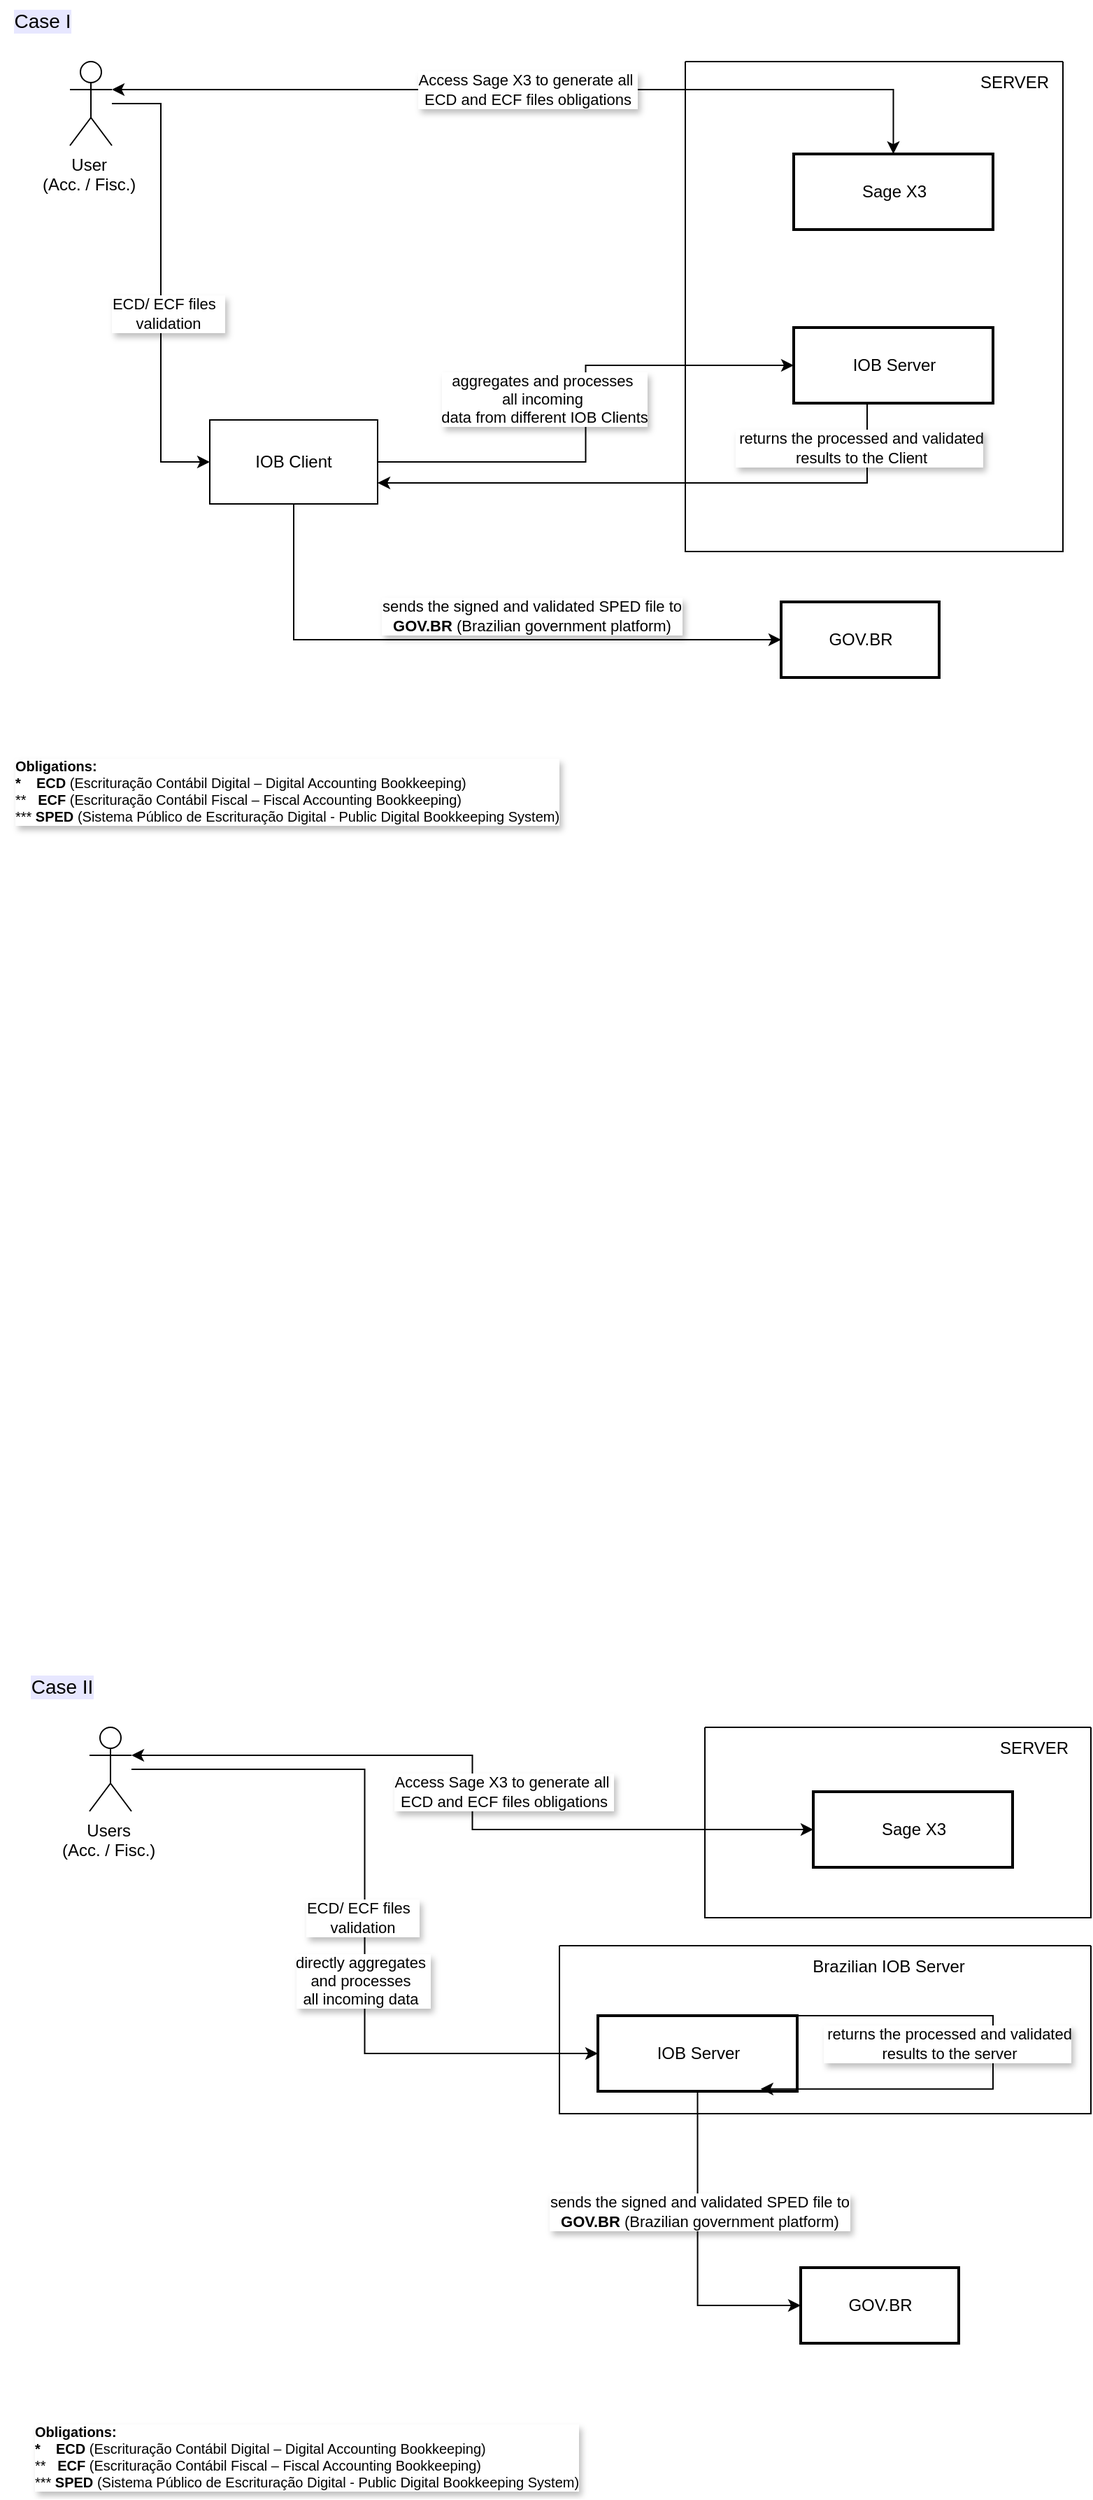 <mxfile version="26.2.14">
  <diagram name="Página-1" id="k6gE_lqXu5SQHlqSskun">
    <mxGraphModel dx="1042" dy="588" grid="1" gridSize="10" guides="1" tooltips="1" connect="1" arrows="1" fold="1" page="1" pageScale="1" pageWidth="827" pageHeight="1169" math="0" shadow="0">
      <root>
        <mxCell id="0" />
        <mxCell id="1" parent="0" />
        <mxCell id="1Z_Db7fVH4fadPyimnko-30" style="edgeStyle=orthogonalEdgeStyle;rounded=0;orthogonalLoop=1;jettySize=auto;html=1;entryX=0;entryY=0.5;entryDx=0;entryDy=0;" edge="1" parent="1" source="1Z_Db7fVH4fadPyimnko-20" target="1Z_Db7fVH4fadPyimnko-29">
          <mxGeometry relative="1" as="geometry" />
        </mxCell>
        <mxCell id="1Z_Db7fVH4fadPyimnko-31" value="&lt;div&gt;ECD/ ECF files&amp;nbsp;&amp;nbsp;&lt;/div&gt;&lt;div&gt;validation&lt;/div&gt;" style="edgeLabel;html=1;align=center;verticalAlign=middle;resizable=0;points=[];textShadow=1;" vertex="1" connectable="0" parent="1Z_Db7fVH4fadPyimnko-30">
          <mxGeometry x="-0.345" y="-4" relative="1" as="geometry">
            <mxPoint x="9" y="78" as="offset" />
          </mxGeometry>
        </mxCell>
        <mxCell id="6" value="GOV.BR" style="whiteSpace=wrap;strokeWidth=2;" parent="1" vertex="1">
          <mxGeometry x="578.5" y="430" width="113" height="54" as="geometry" />
        </mxCell>
        <mxCell id="7" value="" style="whiteSpace=wrap;strokeWidth=2;" parent="1" vertex="1">
          <mxGeometry x="242" y="400" as="geometry" />
        </mxCell>
        <mxCell id="8" value="" style="whiteSpace=wrap;strokeWidth=2;" parent="1" vertex="1">
          <mxGeometry x="355" y="508" as="geometry" />
        </mxCell>
        <mxCell id="1Z_Db7fVH4fadPyimnko-23" style="edgeStyle=orthogonalEdgeStyle;rounded=0;orthogonalLoop=1;jettySize=auto;html=1;exitX=1;exitY=0.333;exitDx=0;exitDy=0;exitPerimeter=0;startArrow=classic;startFill=1;" edge="1" parent="1" source="1Z_Db7fVH4fadPyimnko-20" target="3">
          <mxGeometry relative="1" as="geometry" />
        </mxCell>
        <mxCell id="1Z_Db7fVH4fadPyimnko-24" value="Access Sage X3 to generate all&amp;nbsp;&lt;div&gt;ECD and ECF files obligations&lt;/div&gt;" style="edgeLabel;html=1;align=center;verticalAlign=middle;resizable=0;points=[];textShadow=1;" vertex="1" connectable="0" parent="1Z_Db7fVH4fadPyimnko-23">
          <mxGeometry x="-0.005" y="-2" relative="1" as="geometry">
            <mxPoint x="-4" y="-2" as="offset" />
          </mxGeometry>
        </mxCell>
        <mxCell id="1Z_Db7fVH4fadPyimnko-20" value="User&amp;nbsp;&lt;div&gt;(Acc. / Fisc.)&lt;span style=&quot;background-color: transparent; color: light-dark(rgb(0, 0, 0), rgb(255, 255, 255));&quot;&gt;&amp;nbsp;&lt;/span&gt;&lt;/div&gt;" style="shape=umlActor;verticalLabelPosition=bottom;verticalAlign=top;html=1;outlineConnect=0;" vertex="1" parent="1">
          <mxGeometry x="70" y="44" width="30" height="60" as="geometry" />
        </mxCell>
        <mxCell id="1Z_Db7fVH4fadPyimnko-28" value="&lt;div style=&quot;text-align: left;&quot;&gt;&lt;b style=&quot;color: light-dark(rgb(0, 0, 0), rgb(255, 255, 255));&quot;&gt;Obligations:&amp;nbsp;&lt;/b&gt;&lt;/div&gt;&lt;div style=&quot;text-align: left;&quot;&gt;&lt;b style=&quot;color: light-dark(rgb(0, 0, 0), rgb(255, 255, 255));&quot;&gt;*&amp;nbsp; &amp;nbsp; ECD&lt;/b&gt;&lt;span style=&quot;color: light-dark(rgb(0, 0, 0), rgb(255, 255, 255));&quot;&gt; (Escrituração Contábil Digital – Digital Accounting Bookkeeping&lt;/span&gt;&lt;span style=&quot;color: light-dark(rgb(0, 0, 0), rgb(255, 255, 255));&quot;&gt;)&lt;/span&gt;&lt;/div&gt;&lt;div style=&quot;text-align: left;&quot;&gt;&lt;span style=&quot;color: light-dark(rgb(0, 0, 0), rgb(255, 255, 255));&quot;&gt;**&amp;nbsp; &amp;nbsp;&lt;/span&gt;&lt;strong data-start=&quot;501&quot; data-end=&quot;508&quot; style=&quot;color: light-dark(rgb(0, 0, 0), rgb(255, 255, 255));&quot;&gt;ECF&lt;/strong&gt;&lt;span style=&quot;color: light-dark(rgb(0, 0, 0), rgb(255, 255, 255));&quot;&gt; (Escrituração Contábil Fiscal – Fiscal Accounting Bookkeeping)&lt;/span&gt;&lt;/div&gt;&lt;div style=&quot;text-align: left;&quot;&gt;&lt;span style=&quot;color: light-dark(rgb(0, 0, 0), rgb(255, 255, 255));&quot;&gt;***&amp;nbsp;&lt;b&gt;SPED &lt;/b&gt;(Sistema Público de Escrituração Digital -&amp;nbsp;&lt;/span&gt;&lt;span style=&quot;text-align: center;&quot;&gt;Public Digital Bookkeeping System)&lt;/span&gt;&lt;/div&gt;" style="text;html=1;align=center;verticalAlign=middle;resizable=0;points=[];autosize=1;strokeColor=none;fillColor=none;fontSize=10;labelBorderColor=none;textShadow=1;labelBackgroundColor=default;" vertex="1" parent="1">
          <mxGeometry x="20" y="535" width="410" height="60" as="geometry" />
        </mxCell>
        <mxCell id="1Z_Db7fVH4fadPyimnko-34" style="edgeStyle=orthogonalEdgeStyle;rounded=0;orthogonalLoop=1;jettySize=auto;html=1;entryX=0;entryY=0.5;entryDx=0;entryDy=0;startArrow=none;startFill=0;" edge="1" parent="1" source="1Z_Db7fVH4fadPyimnko-29" target="5">
          <mxGeometry relative="1" as="geometry" />
        </mxCell>
        <mxCell id="1Z_Db7fVH4fadPyimnko-43" value="&lt;div&gt;sends the signed and validated SPED file to&lt;/div&gt;&lt;div&gt;&lt;b&gt;GOV.BR &lt;/b&gt;(Brazilian government platform)&lt;/div&gt;" style="edgeStyle=orthogonalEdgeStyle;rounded=0;orthogonalLoop=1;jettySize=auto;html=1;exitX=0.5;exitY=1;exitDx=0;exitDy=0;entryX=0;entryY=0.5;entryDx=0;entryDy=0;labelBorderColor=none;textShadow=1;" edge="1" parent="1" source="1Z_Db7fVH4fadPyimnko-29" target="6">
          <mxGeometry x="0.199" y="17" relative="1" as="geometry">
            <mxPoint as="offset" />
          </mxGeometry>
        </mxCell>
        <mxCell id="1Z_Db7fVH4fadPyimnko-29" value="IOB Client" style="rounded=0;whiteSpace=wrap;html=1;" vertex="1" parent="1">
          <mxGeometry x="170" y="300" width="120" height="60" as="geometry" />
        </mxCell>
        <mxCell id="1Z_Db7fVH4fadPyimnko-32" value="" style="swimlane;startSize=0;" vertex="1" parent="1">
          <mxGeometry x="510" y="44" width="270" height="350" as="geometry" />
        </mxCell>
        <mxCell id="3" value="Sage X3" style="whiteSpace=wrap;strokeWidth=2;" parent="1Z_Db7fVH4fadPyimnko-32" vertex="1">
          <mxGeometry x="77.5" y="66" width="142.5" height="54" as="geometry" />
        </mxCell>
        <mxCell id="5" value="IOB Server" style="whiteSpace=wrap;strokeWidth=2;" parent="1Z_Db7fVH4fadPyimnko-32" vertex="1">
          <mxGeometry x="77.5" y="190" width="142.5" height="54" as="geometry" />
        </mxCell>
        <mxCell id="1Z_Db7fVH4fadPyimnko-35" value="SERVER" style="text;html=1;align=center;verticalAlign=middle;resizable=0;points=[];autosize=1;strokeColor=none;fillColor=none;" vertex="1" parent="1Z_Db7fVH4fadPyimnko-32">
          <mxGeometry x="200" width="70" height="30" as="geometry" />
        </mxCell>
        <mxCell id="1Z_Db7fVH4fadPyimnko-36" value="aggregates and processes&amp;nbsp;&lt;div&gt;all incoming&amp;nbsp;&lt;/div&gt;&lt;div&gt;data from different IOB Clients&lt;/div&gt;" style="edgeLabel;html=1;align=center;verticalAlign=middle;resizable=0;points=[];textShadow=1;" vertex="1" connectable="0" parent="1">
          <mxGeometry x="430" y="320" as="geometry">
            <mxPoint x="-21" y="-35" as="offset" />
          </mxGeometry>
        </mxCell>
        <mxCell id="1Z_Db7fVH4fadPyimnko-38" style="edgeStyle=orthogonalEdgeStyle;rounded=0;orthogonalLoop=1;jettySize=auto;html=1;entryX=1;entryY=0.75;entryDx=0;entryDy=0;" edge="1" parent="1" source="5" target="1Z_Db7fVH4fadPyimnko-29">
          <mxGeometry relative="1" as="geometry">
            <mxPoint x="290" y="400" as="targetPoint" />
            <Array as="points">
              <mxPoint x="640" y="345" />
            </Array>
          </mxGeometry>
        </mxCell>
        <mxCell id="1Z_Db7fVH4fadPyimnko-39" value="&amp;nbsp;returns the processed and validated&lt;div&gt;&amp;nbsp;results to the &lt;span data-end=&quot;915&quot; data-start=&quot;901&quot;&gt;Client&lt;/span&gt;&lt;/div&gt;" style="edgeLabel;html=1;align=center;verticalAlign=middle;resizable=0;points=[];textShadow=1;" vertex="1" connectable="0" parent="1Z_Db7fVH4fadPyimnko-38">
          <mxGeometry x="-0.085" y="4" relative="1" as="geometry">
            <mxPoint x="123" y="-29" as="offset" />
          </mxGeometry>
        </mxCell>
        <mxCell id="1Z_Db7fVH4fadPyimnko-44" value="Case I" style="text;html=1;align=center;verticalAlign=middle;resizable=0;points=[];autosize=1;strokeColor=none;fillColor=none;labelBorderColor=none;fontSize=14;labelBackgroundColor=#E7E7FF;" vertex="1" parent="1">
          <mxGeometry x="20" width="60" height="30" as="geometry" />
        </mxCell>
        <mxCell id="1Z_Db7fVH4fadPyimnko-45" style="edgeStyle=orthogonalEdgeStyle;rounded=0;orthogonalLoop=1;jettySize=auto;html=1;entryX=0;entryY=0.5;entryDx=0;entryDy=0;" edge="1" parent="1" source="1Z_Db7fVH4fadPyimnko-52" target="1Z_Db7fVH4fadPyimnko-59">
          <mxGeometry relative="1" as="geometry">
            <mxPoint x="184" y="1520" as="targetPoint" />
          </mxGeometry>
        </mxCell>
        <mxCell id="1Z_Db7fVH4fadPyimnko-46" value="&lt;div&gt;ECD/ ECF files&amp;nbsp;&amp;nbsp;&lt;/div&gt;&lt;div&gt;validation&lt;/div&gt;" style="edgeLabel;html=1;align=center;verticalAlign=middle;resizable=0;points=[];textShadow=1;" vertex="1" connectable="0" parent="1Z_Db7fVH4fadPyimnko-45">
          <mxGeometry x="-0.345" y="-4" relative="1" as="geometry">
            <mxPoint x="2" y="97" as="offset" />
          </mxGeometry>
        </mxCell>
        <mxCell id="1Z_Db7fVH4fadPyimnko-47" value="GOV.BR" style="whiteSpace=wrap;strokeWidth=2;" vertex="1" parent="1">
          <mxGeometry x="592.5" y="1620" width="113" height="54" as="geometry" />
        </mxCell>
        <mxCell id="1Z_Db7fVH4fadPyimnko-48" value="" style="whiteSpace=wrap;strokeWidth=2;" vertex="1" parent="1">
          <mxGeometry x="256" y="1590" as="geometry" />
        </mxCell>
        <mxCell id="1Z_Db7fVH4fadPyimnko-49" value="" style="whiteSpace=wrap;strokeWidth=2;" vertex="1" parent="1">
          <mxGeometry x="369" y="1698" as="geometry" />
        </mxCell>
        <mxCell id="1Z_Db7fVH4fadPyimnko-50" style="edgeStyle=orthogonalEdgeStyle;rounded=0;orthogonalLoop=1;jettySize=auto;html=1;exitX=1;exitY=0.333;exitDx=0;exitDy=0;exitPerimeter=0;startArrow=classic;startFill=1;" edge="1" parent="1" source="1Z_Db7fVH4fadPyimnko-52" target="1Z_Db7fVH4fadPyimnko-58">
          <mxGeometry relative="1" as="geometry" />
        </mxCell>
        <mxCell id="1Z_Db7fVH4fadPyimnko-51" value="Access Sage X3 to generate all&amp;nbsp;&lt;div&gt;ECD and ECF files obligations&lt;/div&gt;" style="edgeLabel;html=1;align=center;verticalAlign=middle;resizable=0;points=[];textShadow=1;" vertex="1" connectable="0" parent="1Z_Db7fVH4fadPyimnko-50">
          <mxGeometry x="-0.005" y="-2" relative="1" as="geometry">
            <mxPoint x="24" y="1" as="offset" />
          </mxGeometry>
        </mxCell>
        <mxCell id="1Z_Db7fVH4fadPyimnko-52" value="Users&amp;nbsp;&lt;div&gt;(Acc. / Fisc.)&lt;span style=&quot;background-color: transparent; color: light-dark(rgb(0, 0, 0), rgb(255, 255, 255));&quot;&gt;&amp;nbsp;&lt;/span&gt;&lt;/div&gt;" style="shape=umlActor;verticalLabelPosition=bottom;verticalAlign=top;html=1;outlineConnect=0;" vertex="1" parent="1">
          <mxGeometry x="84" y="1234" width="30" height="60" as="geometry" />
        </mxCell>
        <mxCell id="1Z_Db7fVH4fadPyimnko-53" value="&lt;div style=&quot;text-align: left;&quot;&gt;&lt;b style=&quot;color: light-dark(rgb(0, 0, 0), rgb(255, 255, 255));&quot;&gt;Obligations:&amp;nbsp;&lt;/b&gt;&lt;/div&gt;&lt;div style=&quot;text-align: left;&quot;&gt;&lt;b style=&quot;color: light-dark(rgb(0, 0, 0), rgb(255, 255, 255));&quot;&gt;*&amp;nbsp; &amp;nbsp; ECD&lt;/b&gt;&lt;span style=&quot;color: light-dark(rgb(0, 0, 0), rgb(255, 255, 255));&quot;&gt; (Escrituração Contábil Digital – Digital Accounting Bookkeeping&lt;/span&gt;&lt;span style=&quot;color: light-dark(rgb(0, 0, 0), rgb(255, 255, 255));&quot;&gt;)&lt;/span&gt;&lt;/div&gt;&lt;div style=&quot;text-align: left;&quot;&gt;&lt;span style=&quot;color: light-dark(rgb(0, 0, 0), rgb(255, 255, 255));&quot;&gt;**&amp;nbsp; &amp;nbsp;&lt;/span&gt;&lt;strong data-start=&quot;501&quot; data-end=&quot;508&quot; style=&quot;color: light-dark(rgb(0, 0, 0), rgb(255, 255, 255));&quot;&gt;ECF&lt;/strong&gt;&lt;span style=&quot;color: light-dark(rgb(0, 0, 0), rgb(255, 255, 255));&quot;&gt; (Escrituração Contábil Fiscal – Fiscal Accounting Bookkeeping)&lt;/span&gt;&lt;/div&gt;&lt;div style=&quot;text-align: left;&quot;&gt;&lt;span style=&quot;color: light-dark(rgb(0, 0, 0), rgb(255, 255, 255));&quot;&gt;***&amp;nbsp;&lt;b&gt;SPED &lt;/b&gt;(Sistema Público de Escrituração Digital -&amp;nbsp;&lt;/span&gt;&lt;span style=&quot;text-align: center;&quot;&gt;Public Digital Bookkeeping System)&lt;/span&gt;&lt;/div&gt;" style="text;html=1;align=center;verticalAlign=middle;resizable=0;points=[];autosize=1;strokeColor=none;fillColor=none;fontSize=10;labelBorderColor=none;textShadow=1;labelBackgroundColor=default;" vertex="1" parent="1">
          <mxGeometry x="34" y="1725" width="410" height="60" as="geometry" />
        </mxCell>
        <mxCell id="1Z_Db7fVH4fadPyimnko-55" value="&lt;div&gt;sends the signed and validated SPED file to&lt;/div&gt;&lt;div&gt;&lt;b&gt;GOV.BR &lt;/b&gt;(Brazilian government platform)&lt;/div&gt;" style="edgeStyle=orthogonalEdgeStyle;rounded=0;orthogonalLoop=1;jettySize=auto;html=1;exitX=0.5;exitY=1;exitDx=0;exitDy=0;entryX=0;entryY=0.5;entryDx=0;entryDy=0;labelBorderColor=none;textShadow=1;" edge="1" parent="1" source="1Z_Db7fVH4fadPyimnko-59" target="1Z_Db7fVH4fadPyimnko-47">
          <mxGeometry x="-0.241" y="1" relative="1" as="geometry">
            <mxPoint as="offset" />
            <mxPoint x="244" y="1550" as="sourcePoint" />
          </mxGeometry>
        </mxCell>
        <mxCell id="1Z_Db7fVH4fadPyimnko-57" value="" style="swimlane;startSize=0;" vertex="1" parent="1">
          <mxGeometry x="524" y="1234" width="276" height="136" as="geometry" />
        </mxCell>
        <mxCell id="1Z_Db7fVH4fadPyimnko-58" value="Sage X3" style="whiteSpace=wrap;strokeWidth=2;" vertex="1" parent="1Z_Db7fVH4fadPyimnko-57">
          <mxGeometry x="77.5" y="46" width="142.5" height="54" as="geometry" />
        </mxCell>
        <mxCell id="1Z_Db7fVH4fadPyimnko-60" value="SERVER" style="text;html=1;align=center;verticalAlign=middle;resizable=0;points=[];autosize=1;strokeColor=none;fillColor=none;" vertex="1" parent="1Z_Db7fVH4fadPyimnko-57">
          <mxGeometry x="200" width="70" height="30" as="geometry" />
        </mxCell>
        <mxCell id="1Z_Db7fVH4fadPyimnko-61" value="directly aggregates&amp;nbsp;&lt;div&gt;and processes&amp;nbsp;&lt;div&gt;all incoming&amp;nbsp;&lt;span style=&quot;background-color: light-dark(#ffffff, var(--ge-dark-color, #121212)); color: light-dark(rgb(0, 0, 0), rgb(255, 255, 255));&quot;&gt;data&amp;nbsp;&lt;/span&gt;&lt;/div&gt;&lt;/div&gt;" style="edgeLabel;html=1;align=center;verticalAlign=middle;resizable=0;points=[];textShadow=1;" vertex="1" connectable="0" parent="1">
          <mxGeometry x="300" y="1450" as="geometry">
            <mxPoint x="-21" y="-35" as="offset" />
          </mxGeometry>
        </mxCell>
        <mxCell id="1Z_Db7fVH4fadPyimnko-64" value="Case II" style="text;html=1;align=center;verticalAlign=middle;resizable=0;points=[];autosize=1;strokeColor=none;fillColor=none;labelBorderColor=none;fontSize=14;labelBackgroundColor=#E7E7FF;" vertex="1" parent="1">
          <mxGeometry x="29" y="1190" width="70" height="30" as="geometry" />
        </mxCell>
        <mxCell id="1Z_Db7fVH4fadPyimnko-67" value="" style="swimlane;startSize=0;" vertex="1" parent="1">
          <mxGeometry x="420" y="1390" width="380" height="120" as="geometry" />
        </mxCell>
        <mxCell id="1Z_Db7fVH4fadPyimnko-69" value="Brazilian IOB Server" style="text;html=1;align=center;verticalAlign=middle;resizable=0;points=[];autosize=1;strokeColor=none;fillColor=none;" vertex="1" parent="1Z_Db7fVH4fadPyimnko-67">
          <mxGeometry x="170" width="130" height="30" as="geometry" />
        </mxCell>
        <mxCell id="1Z_Db7fVH4fadPyimnko-59" value="IOB Server" style="whiteSpace=wrap;strokeWidth=2;" vertex="1" parent="1Z_Db7fVH4fadPyimnko-67">
          <mxGeometry x="27.5" y="50" width="142.5" height="54" as="geometry" />
        </mxCell>
        <mxCell id="1Z_Db7fVH4fadPyimnko-62" style="edgeStyle=orthogonalEdgeStyle;rounded=0;orthogonalLoop=1;jettySize=auto;html=1;entryX=0.957;entryY=0.97;entryDx=0;entryDy=0;exitX=1;exitY=0;exitDx=0;exitDy=0;entryPerimeter=0;" edge="1" parent="1Z_Db7fVH4fadPyimnko-67">
          <mxGeometry relative="1" as="geometry">
            <mxPoint x="143.872" y="102.38" as="targetPoint" />
            <Array as="points">
              <mxPoint x="310" y="50" />
              <mxPoint x="310" y="102" />
            </Array>
            <mxPoint x="150" y="50" as="sourcePoint" />
          </mxGeometry>
        </mxCell>
        <mxCell id="1Z_Db7fVH4fadPyimnko-63" value="&amp;nbsp;returns the processed and validated&lt;div&gt;&amp;nbsp;results to the &lt;span data-end=&quot;915&quot; data-start=&quot;901&quot;&gt;server&lt;/span&gt;&lt;/div&gt;" style="edgeLabel;html=1;align=center;verticalAlign=middle;resizable=0;points=[];textShadow=1;" vertex="1" connectable="0" parent="1Z_Db7fVH4fadPyimnko-62">
          <mxGeometry x="-0.085" y="4" relative="1" as="geometry">
            <mxPoint x="-37" y="7" as="offset" />
          </mxGeometry>
        </mxCell>
      </root>
    </mxGraphModel>
  </diagram>
</mxfile>
